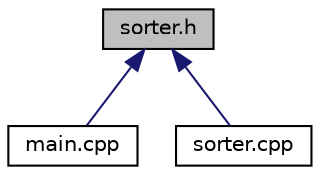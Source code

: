 digraph "sorter.h"
{
 // LATEX_PDF_SIZE
  edge [fontname="Helvetica",fontsize="10",labelfontname="Helvetica",labelfontsize="10"];
  node [fontname="Helvetica",fontsize="10",shape=record];
  Node1 [label="sorter.h",height=0.2,width=0.4,color="black", fillcolor="grey75", style="filled", fontcolor="black",tooltip="Lee, ordena y reescribe los números."];
  Node1 -> Node2 [dir="back",color="midnightblue",fontsize="10",style="solid",fontname="Helvetica"];
  Node2 [label="main.cpp",height=0.2,width=0.4,color="black", fillcolor="white", style="filled",URL="$main_8cpp.html",tooltip=" "];
  Node1 -> Node3 [dir="back",color="midnightblue",fontsize="10",style="solid",fontname="Helvetica"];
  Node3 [label="sorter.cpp",height=0.2,width=0.4,color="black", fillcolor="white", style="filled",URL="$sorter_8cpp.html",tooltip=" "];
}
